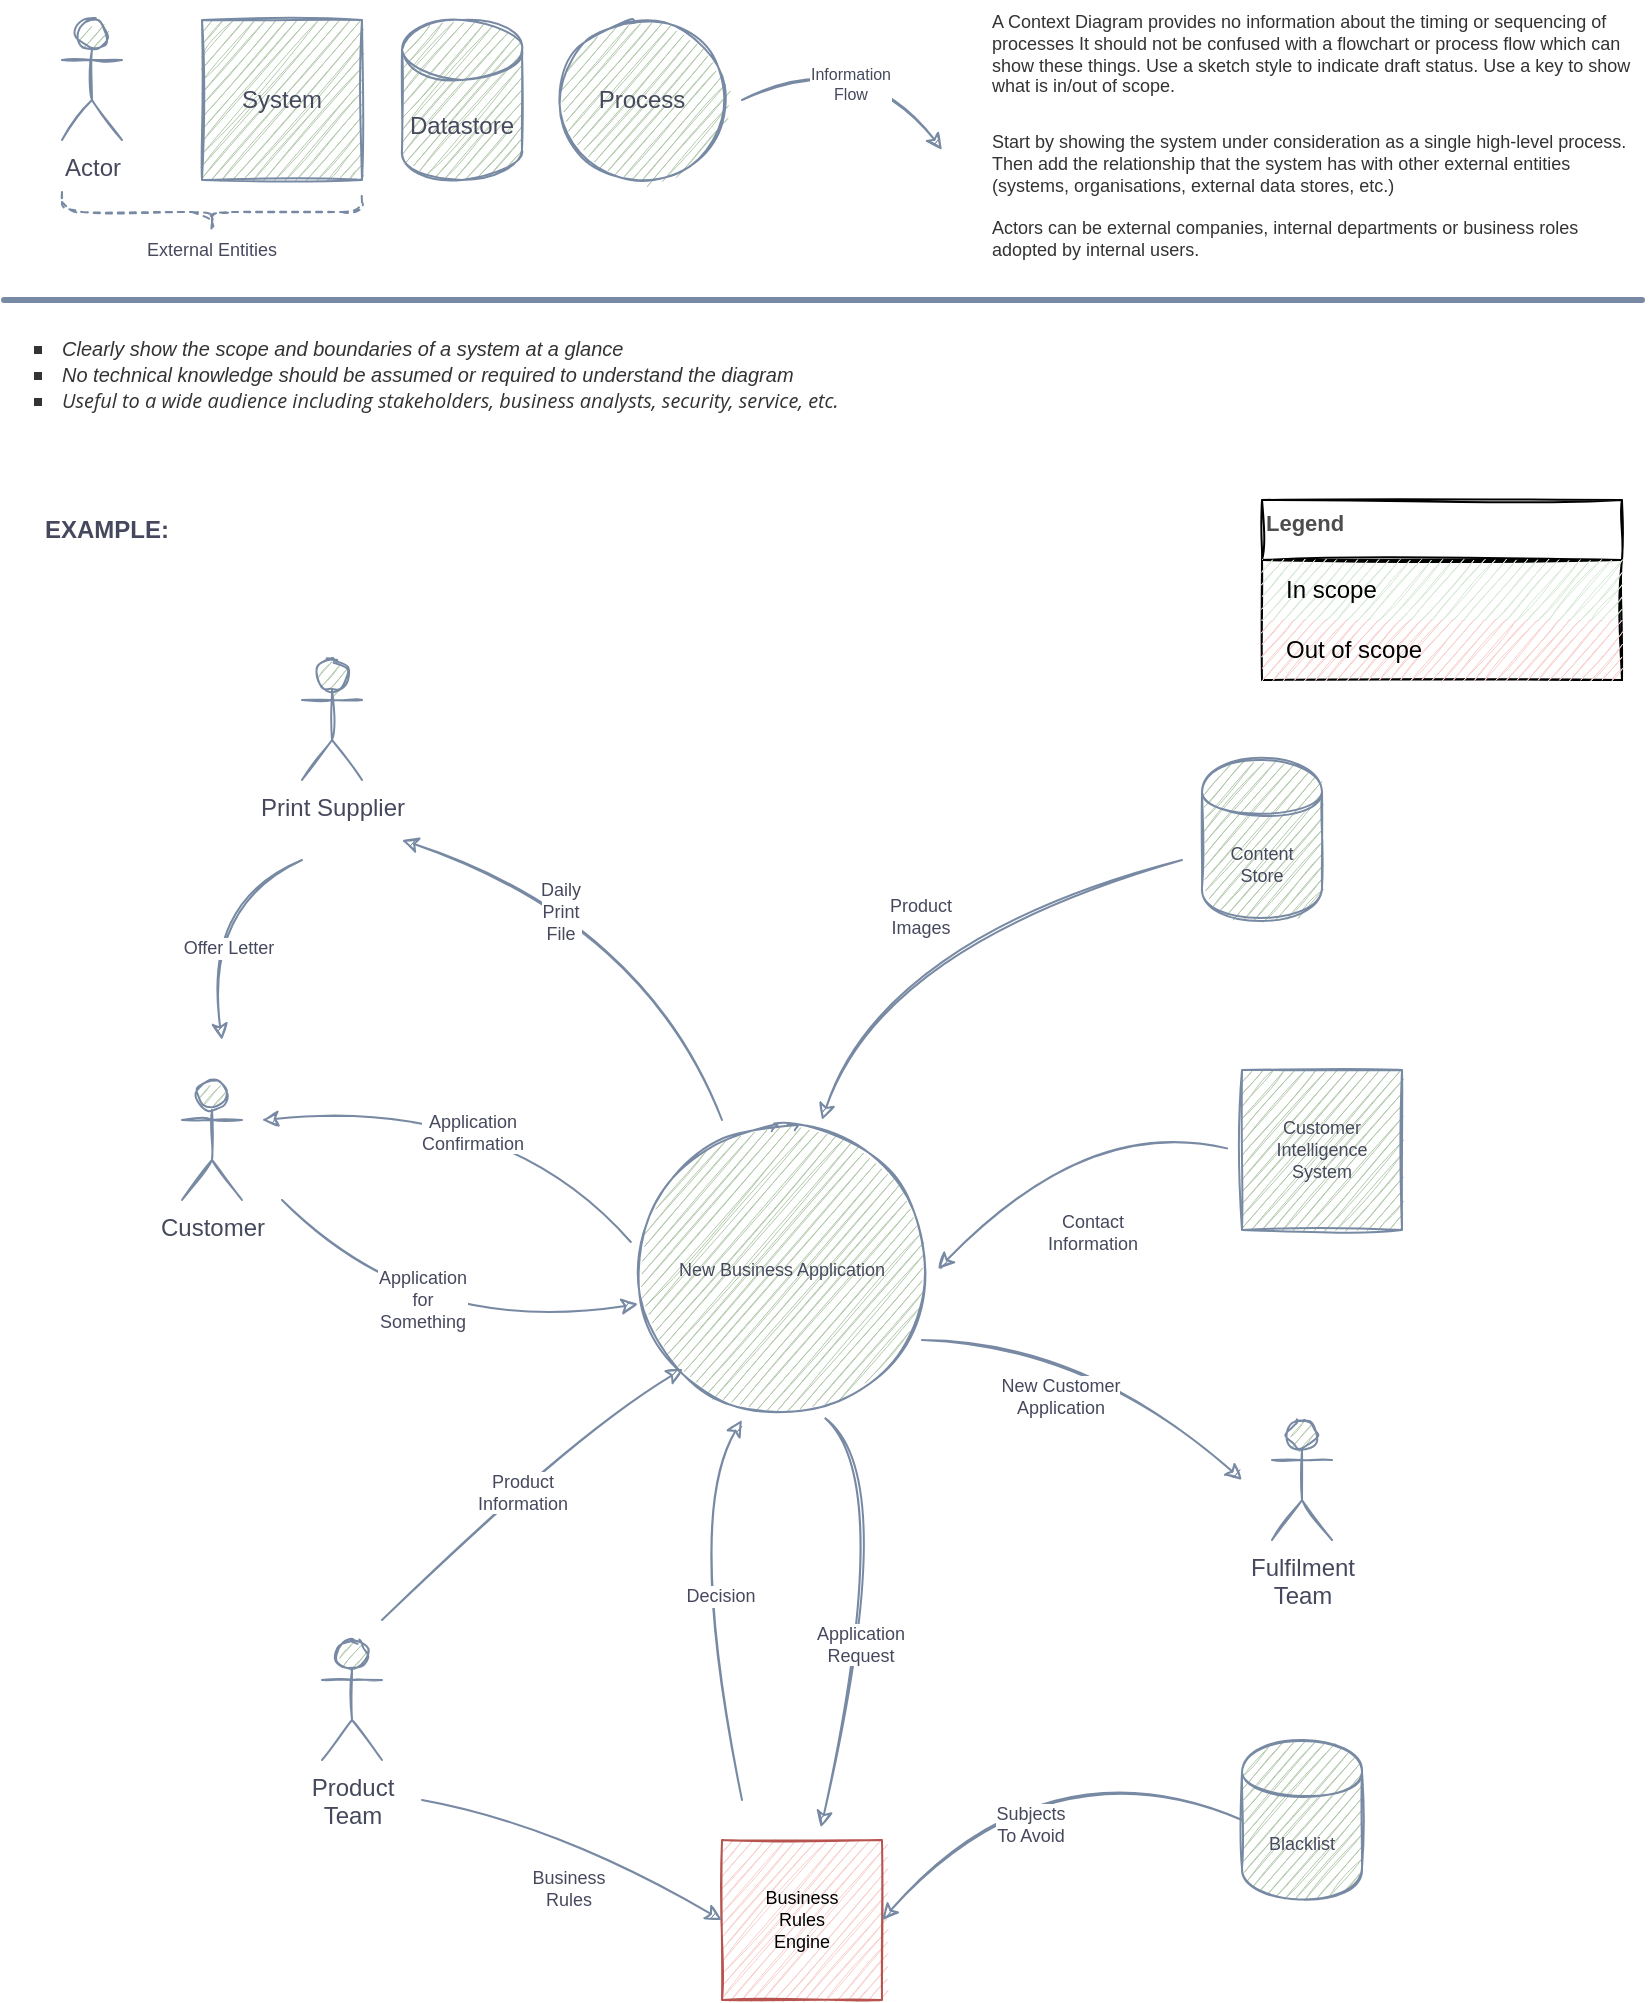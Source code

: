 <mxfile version="17.2.3" type="github" pages="2">
  <diagram id="XJIKVr2EPAVL5tjpcIaG" name="Context Diagram">
    <mxGraphModel dx="869" dy="636" grid="1" gridSize="10" guides="1" tooltips="1" connect="1" arrows="1" fold="1" page="1" pageScale="1" pageWidth="827" pageHeight="1169" math="0" shadow="0">
      <root>
        <mxCell id="0" />
        <mxCell id="1" parent="0" />
        <mxCell id="Ufb8Q-PfnBUjeyDLYeq_-1" value="Actor" style="shape=umlActor;verticalLabelPosition=bottom;verticalAlign=top;html=1;outlineConnect=0;rounded=0;movable=0;resizable=0;rotatable=0;deletable=0;editable=0;connectable=0;sketch=1;fillColor=#B2C9AB;strokeColor=#788AA3;fontColor=#46495D;" vertex="1" parent="1">
          <mxGeometry x="30" y="20" width="30" height="60" as="geometry" />
        </mxCell>
        <mxCell id="Ufb8Q-PfnBUjeyDLYeq_-3" value="System" style="whiteSpace=wrap;html=1;aspect=fixed;movable=0;resizable=0;rotatable=0;deletable=0;editable=0;connectable=0;sketch=1;fillColor=#B2C9AB;strokeColor=#788AA3;fontColor=#46495D;" vertex="1" parent="1">
          <mxGeometry x="100" y="20" width="80" height="80" as="geometry" />
        </mxCell>
        <mxCell id="Ufb8Q-PfnBUjeyDLYeq_-4" value="Datastore" style="shape=cylinder3;whiteSpace=wrap;html=1;boundedLbl=1;backgroundOutline=1;size=15;rounded=0;movable=0;resizable=0;rotatable=0;deletable=0;editable=0;connectable=0;sketch=1;fillColor=#B2C9AB;strokeColor=#788AA3;fontColor=#46495D;" vertex="1" parent="1">
          <mxGeometry x="200" y="20" width="60" height="80" as="geometry" />
        </mxCell>
        <mxCell id="Ufb8Q-PfnBUjeyDLYeq_-5" value="Process" style="ellipse;whiteSpace=wrap;html=1;aspect=fixed;rounded=0;movable=0;resizable=0;rotatable=0;deletable=0;editable=0;connectable=0;sketch=1;fillColor=#B2C9AB;strokeColor=#788AA3;fontColor=#46495D;" vertex="1" parent="1">
          <mxGeometry x="280" y="20" width="80" height="80" as="geometry" />
        </mxCell>
        <mxCell id="Ufb8Q-PfnBUjeyDLYeq_-6" value="&lt;h1 style=&quot;font-size: 9px&quot;&gt;&lt;span style=&quot;background-color: rgb(255 , 255 , 255) ; color: rgb(51 , 51 , 51) ; font-family: &amp;#34;arial&amp;#34; ; font-weight: normal&quot;&gt;A Context Diagram provides no information about the timing or sequencing of processes It should not be confused with a flowchart or process flow which can show these things. Use a sketch style to indicate draft status. Use a key to show what is in/out of scope.&amp;nbsp;&lt;/span&gt;&lt;br&gt;&lt;/h1&gt;&lt;span style=&quot;color: rgb(51 , 51 , 51) ; font-family: &amp;#34;arial&amp;#34; ; font-size: 9px ; background-color: rgb(255 , 255 , 255)&quot;&gt;&lt;br&gt;Start by showing the system under consideration as a single high-level process. Then add the relationship that the system has with other external entities (systems, organisations, external data stores, etc.)&lt;br&gt;&lt;br&gt;Actors can be external companies, internal departments or business roles adopted by internal users.&lt;br&gt;&lt;/span&gt;" style="text;html=1;strokeColor=none;fillColor=none;spacing=5;spacingTop=-20;whiteSpace=wrap;overflow=hidden;rounded=0;fontColor=#46495D;fontSize=9;movable=0;resizable=0;rotatable=0;deletable=0;editable=0;connectable=0;sketch=1;" vertex="1" parent="1">
          <mxGeometry x="490" y="20" width="330" height="120" as="geometry" />
        </mxCell>
        <mxCell id="Ufb8Q-PfnBUjeyDLYeq_-9" value="Information&lt;br&gt;Flow" style="curved=1;endArrow=classic;html=1;rounded=0;strokeColor=#788AA3;fontColor=#46495D;fontSize=8;movable=0;resizable=0;rotatable=0;deletable=0;editable=0;connectable=0;sketch=1;" edge="1" parent="1">
          <mxGeometry x="0.221" y="-17" width="50" height="50" relative="1" as="geometry">
            <mxPoint x="370" y="60" as="sourcePoint" />
            <mxPoint x="470" y="85" as="targetPoint" />
            <Array as="points">
              <mxPoint x="430" y="30" />
            </Array>
            <mxPoint x="-1" as="offset" />
          </mxGeometry>
        </mxCell>
        <mxCell id="Ufb8Q-PfnBUjeyDLYeq_-10" value="" style="endArrow=none;html=1;rounded=0;fontSize=9;strokeWidth=3;movable=0;resizable=0;rotatable=0;deletable=0;editable=0;connectable=0;sketch=1;strokeColor=#788AA3;fontColor=#46495D;" edge="1" parent="1">
          <mxGeometry width="50" height="50" relative="1" as="geometry">
            <mxPoint x="1" y="160" as="sourcePoint" />
            <mxPoint x="820" y="160" as="targetPoint" />
          </mxGeometry>
        </mxCell>
        <mxCell id="Ufb8Q-PfnBUjeyDLYeq_-11" value="New Business Application" style="ellipse;whiteSpace=wrap;html=1;aspect=fixed;rounded=0;fontSize=9;sketch=1;fillColor=#B2C9AB;strokeColor=#788AA3;fontColor=#46495D;" vertex="1" parent="1">
          <mxGeometry x="320" y="575" width="140" height="140" as="geometry" />
        </mxCell>
        <mxCell id="Ufb8Q-PfnBUjeyDLYeq_-12" value="Print Supplier" style="shape=umlActor;verticalLabelPosition=bottom;verticalAlign=top;html=1;outlineConnect=0;rounded=0;movable=1;resizable=1;rotatable=1;deletable=1;editable=1;connectable=1;sketch=1;fillColor=#B2C9AB;strokeColor=#788AA3;fontColor=#46495D;" vertex="1" parent="1">
          <mxGeometry x="150" y="340" width="30" height="60" as="geometry" />
        </mxCell>
        <mxCell id="Ufb8Q-PfnBUjeyDLYeq_-14" value="Customer" style="shape=umlActor;verticalLabelPosition=bottom;verticalAlign=top;html=1;outlineConnect=0;rounded=0;movable=1;resizable=1;rotatable=1;deletable=1;editable=1;connectable=1;sketch=1;fillColor=#B2C9AB;strokeColor=#788AA3;fontColor=#46495D;" vertex="1" parent="1">
          <mxGeometry x="90" y="550" width="30" height="60" as="geometry" />
        </mxCell>
        <mxCell id="Ufb8Q-PfnBUjeyDLYeq_-15" value="Content&lt;br&gt;Store" style="shape=cylinder;whiteSpace=wrap;html=1;boundedLbl=1;backgroundOutline=1;rounded=0;fontSize=9;sketch=1;fillColor=#B2C9AB;strokeColor=#788AA3;fontColor=#46495D;" vertex="1" parent="1">
          <mxGeometry x="600" y="390" width="60" height="80" as="geometry" />
        </mxCell>
        <mxCell id="Ufb8Q-PfnBUjeyDLYeq_-16" value="Customer&lt;br&gt;Intelligence&lt;br&gt;System" style="whiteSpace=wrap;html=1;aspect=fixed;rounded=0;fontSize=9;sketch=1;fillColor=#B2C9AB;strokeColor=#788AA3;fontColor=#46495D;" vertex="1" parent="1">
          <mxGeometry x="620" y="545" width="80" height="80" as="geometry" />
        </mxCell>
        <mxCell id="Ufb8Q-PfnBUjeyDLYeq_-21" value="" style="shape=curlyBracket;whiteSpace=wrap;html=1;rounded=1;fontSize=9;direction=north;movable=0;resizable=0;rotatable=0;deletable=0;editable=0;connectable=0;dashed=1;sketch=1;fillColor=#B2C9AB;strokeColor=#788AA3;fontColor=#46495D;" vertex="1" parent="1">
          <mxGeometry x="30" y="106" width="150" height="20" as="geometry" />
        </mxCell>
        <mxCell id="Ufb8Q-PfnBUjeyDLYeq_-23" value="External Entities" style="text;html=1;strokeColor=none;fillColor=none;align=center;verticalAlign=middle;whiteSpace=wrap;rounded=0;fontSize=9;movable=0;resizable=0;rotatable=0;deletable=0;editable=0;connectable=0;sketch=1;fontColor=#46495D;" vertex="1" parent="1">
          <mxGeometry x="65" y="120" width="80" height="30" as="geometry" />
        </mxCell>
        <mxCell id="Ufb8Q-PfnBUjeyDLYeq_-24" value="" style="endArrow=classic;html=1;fontSize=9;strokeWidth=1;curved=1;sketch=1;strokeColor=#788AA3;fontColor=#46495D;" edge="1" parent="1">
          <mxGeometry width="50" height="50" relative="1" as="geometry">
            <mxPoint x="360" y="570" as="sourcePoint" />
            <mxPoint x="200" y="430" as="targetPoint" />
            <Array as="points">
              <mxPoint x="320" y="470" />
            </Array>
          </mxGeometry>
        </mxCell>
        <mxCell id="Ufb8Q-PfnBUjeyDLYeq_-25" value="Daily&lt;br&gt;Print&lt;br&gt;File" style="edgeLabel;html=1;align=center;verticalAlign=middle;resizable=0;points=[];fontSize=9;sketch=1;fontColor=#46495D;" vertex="1" connectable="0" parent="Ufb8Q-PfnBUjeyDLYeq_-24">
          <mxGeometry x="0.267" y="9" relative="1" as="geometry">
            <mxPoint as="offset" />
          </mxGeometry>
        </mxCell>
        <mxCell id="Ufb8Q-PfnBUjeyDLYeq_-26" value="" style="endArrow=classic;html=1;fontSize=9;strokeWidth=1;curved=1;sketch=1;strokeColor=#788AA3;fontColor=#46495D;" edge="1" parent="1">
          <mxGeometry width="50" height="50" relative="1" as="geometry">
            <mxPoint x="150" y="440" as="sourcePoint" />
            <mxPoint x="110" y="530" as="targetPoint" />
            <Array as="points">
              <mxPoint x="100" y="460" />
            </Array>
          </mxGeometry>
        </mxCell>
        <mxCell id="Ufb8Q-PfnBUjeyDLYeq_-27" value="Offer Letter" style="edgeLabel;html=1;align=center;verticalAlign=middle;resizable=0;points=[];fontSize=9;sketch=1;fontColor=#46495D;" vertex="1" connectable="0" parent="Ufb8Q-PfnBUjeyDLYeq_-26">
          <mxGeometry x="0.267" y="9" relative="1" as="geometry">
            <mxPoint as="offset" />
          </mxGeometry>
        </mxCell>
        <mxCell id="Ufb8Q-PfnBUjeyDLYeq_-28" value="" style="endArrow=classic;html=1;fontSize=9;strokeWidth=1;curved=1;entryX=-0.014;entryY=0.621;entryDx=0;entryDy=0;entryPerimeter=0;sketch=1;strokeColor=#788AA3;fontColor=#46495D;" edge="1" parent="1" target="Ufb8Q-PfnBUjeyDLYeq_-11">
          <mxGeometry width="50" height="50" relative="1" as="geometry">
            <mxPoint x="140" y="610" as="sourcePoint" />
            <mxPoint x="210" y="440" as="targetPoint" />
            <Array as="points">
              <mxPoint x="210" y="680" />
            </Array>
          </mxGeometry>
        </mxCell>
        <mxCell id="Ufb8Q-PfnBUjeyDLYeq_-29" value="Application&lt;br&gt;for&lt;br&gt;Something" style="edgeLabel;html=1;align=center;verticalAlign=middle;resizable=0;points=[];fontSize=9;sketch=1;fontColor=#46495D;" vertex="1" connectable="0" parent="Ufb8Q-PfnBUjeyDLYeq_-28">
          <mxGeometry x="0.267" y="9" relative="1" as="geometry">
            <mxPoint x="-31" y="-6" as="offset" />
          </mxGeometry>
        </mxCell>
        <mxCell id="Ufb8Q-PfnBUjeyDLYeq_-30" value="" style="endArrow=classic;html=1;fontSize=9;strokeWidth=1;curved=1;sketch=1;strokeColor=#788AA3;fontColor=#46495D;" edge="1" parent="1">
          <mxGeometry width="50" height="50" relative="1" as="geometry">
            <mxPoint x="590" y="440" as="sourcePoint" />
            <mxPoint x="410" y="570" as="targetPoint" />
            <Array as="points">
              <mxPoint x="440" y="480" />
            </Array>
          </mxGeometry>
        </mxCell>
        <mxCell id="Ufb8Q-PfnBUjeyDLYeq_-31" value="Product&lt;br&gt;Images" style="edgeLabel;html=1;align=center;verticalAlign=middle;resizable=0;points=[];fontSize=9;sketch=1;fontColor=#46495D;" vertex="1" connectable="0" parent="Ufb8Q-PfnBUjeyDLYeq_-30">
          <mxGeometry x="0.267" y="9" relative="1" as="geometry">
            <mxPoint x="11" y="-18" as="offset" />
          </mxGeometry>
        </mxCell>
        <mxCell id="Ufb8Q-PfnBUjeyDLYeq_-32" value="" style="endArrow=classic;html=1;fontSize=9;strokeWidth=1;curved=1;exitX=-0.093;exitY=0.49;exitDx=0;exitDy=0;exitPerimeter=0;entryX=1.057;entryY=0.497;entryDx=0;entryDy=0;entryPerimeter=0;sketch=1;strokeColor=#788AA3;fontColor=#46495D;" edge="1" parent="1" source="Ufb8Q-PfnBUjeyDLYeq_-16" target="Ufb8Q-PfnBUjeyDLYeq_-11">
          <mxGeometry width="50" height="50" relative="1" as="geometry">
            <mxPoint x="480" y="640" as="sourcePoint" />
            <mxPoint x="490" y="700" as="targetPoint" />
            <Array as="points">
              <mxPoint x="540" y="570" />
            </Array>
          </mxGeometry>
        </mxCell>
        <mxCell id="Ufb8Q-PfnBUjeyDLYeq_-33" value="Contact&lt;br&gt;Information" style="edgeLabel;html=1;align=center;verticalAlign=middle;resizable=0;points=[];fontSize=9;sketch=1;fontColor=#46495D;" vertex="1" connectable="0" parent="Ufb8Q-PfnBUjeyDLYeq_-32">
          <mxGeometry x="0.267" y="9" relative="1" as="geometry">
            <mxPoint x="25" y="22" as="offset" />
          </mxGeometry>
        </mxCell>
        <mxCell id="Ufb8Q-PfnBUjeyDLYeq_-34" value="Business&lt;br&gt;Rules&lt;br&gt;Engine" style="whiteSpace=wrap;html=1;aspect=fixed;rounded=0;fontSize=9;sketch=1;fillColor=#f8cecc;strokeColor=#b85450;" vertex="1" parent="1">
          <mxGeometry x="360" y="930" width="80" height="80" as="geometry" />
        </mxCell>
        <mxCell id="Ufb8Q-PfnBUjeyDLYeq_-35" value="Product&lt;br&gt;Team" style="shape=umlActor;verticalLabelPosition=bottom;verticalAlign=top;html=1;outlineConnect=0;rounded=0;movable=1;resizable=1;rotatable=1;deletable=1;editable=1;connectable=1;sketch=1;fillColor=#B2C9AB;strokeColor=#788AA3;fontColor=#46495D;" vertex="1" parent="1">
          <mxGeometry x="160" y="830" width="30" height="60" as="geometry" />
        </mxCell>
        <mxCell id="Ufb8Q-PfnBUjeyDLYeq_-36" value="" style="endArrow=classic;html=1;fontSize=9;strokeWidth=1;curved=1;entryX=0.618;entryY=-0.078;entryDx=0;entryDy=0;entryPerimeter=0;exitX=0.655;exitY=1.03;exitDx=0;exitDy=0;exitPerimeter=0;sketch=1;strokeColor=#788AA3;fontColor=#46495D;" edge="1" parent="1" source="Ufb8Q-PfnBUjeyDLYeq_-11" target="Ufb8Q-PfnBUjeyDLYeq_-34">
          <mxGeometry width="50" height="50" relative="1" as="geometry">
            <mxPoint x="490" y="650" as="sourcePoint" />
            <mxPoint x="650" y="670" as="targetPoint" />
            <Array as="points">
              <mxPoint x="450" y="750" />
            </Array>
          </mxGeometry>
        </mxCell>
        <mxCell id="Ufb8Q-PfnBUjeyDLYeq_-37" value="Application&lt;br&gt;Request" style="edgeLabel;html=1;align=center;verticalAlign=middle;resizable=0;points=[];fontSize=9;sketch=1;fontColor=#46495D;" vertex="1" connectable="0" parent="Ufb8Q-PfnBUjeyDLYeq_-36">
          <mxGeometry x="0.267" y="9" relative="1" as="geometry">
            <mxPoint x="-8" y="-13" as="offset" />
          </mxGeometry>
        </mxCell>
        <mxCell id="Ufb8Q-PfnBUjeyDLYeq_-38" value="" style="endArrow=classic;html=1;fontSize=9;strokeWidth=1;curved=1;sketch=1;strokeColor=#788AA3;fontColor=#46495D;" edge="1" parent="1">
          <mxGeometry width="50" height="50" relative="1" as="geometry">
            <mxPoint x="370" y="910" as="sourcePoint" />
            <mxPoint x="370" y="720" as="targetPoint" />
            <Array as="points">
              <mxPoint x="340" y="770" />
            </Array>
          </mxGeometry>
        </mxCell>
        <mxCell id="Ufb8Q-PfnBUjeyDLYeq_-39" value="Decision" style="edgeLabel;html=1;align=center;verticalAlign=middle;resizable=0;points=[];fontSize=9;sketch=1;fontColor=#46495D;" vertex="1" connectable="0" parent="Ufb8Q-PfnBUjeyDLYeq_-38">
          <mxGeometry x="0.267" y="9" relative="1" as="geometry">
            <mxPoint x="24" y="21" as="offset" />
          </mxGeometry>
        </mxCell>
        <mxCell id="Ufb8Q-PfnBUjeyDLYeq_-40" value="Blacklist" style="shape=cylinder;whiteSpace=wrap;html=1;boundedLbl=1;backgroundOutline=1;rounded=0;fontSize=9;sketch=1;fillColor=#B2C9AB;strokeColor=#788AA3;fontColor=#46495D;" vertex="1" parent="1">
          <mxGeometry x="620" y="880" width="60" height="80" as="geometry" />
        </mxCell>
        <mxCell id="Ufb8Q-PfnBUjeyDLYeq_-41" value="" style="endArrow=classic;html=1;fontSize=9;strokeWidth=1;curved=1;entryX=0;entryY=0.5;entryDx=0;entryDy=0;sketch=1;strokeColor=#788AA3;fontColor=#46495D;" edge="1" parent="1" target="Ufb8Q-PfnBUjeyDLYeq_-34">
          <mxGeometry width="50" height="50" relative="1" as="geometry">
            <mxPoint x="210" y="910" as="sourcePoint" />
            <mxPoint x="360" y="870" as="targetPoint" />
            <Array as="points">
              <mxPoint x="270" y="920" />
            </Array>
          </mxGeometry>
        </mxCell>
        <mxCell id="Ufb8Q-PfnBUjeyDLYeq_-42" value="Business&lt;br&gt;Rules" style="edgeLabel;html=1;align=center;verticalAlign=middle;resizable=0;points=[];fontSize=9;sketch=1;fontColor=#46495D;" vertex="1" connectable="0" parent="Ufb8Q-PfnBUjeyDLYeq_-41">
          <mxGeometry x="0.267" y="9" relative="1" as="geometry">
            <mxPoint x="-29" y="21" as="offset" />
          </mxGeometry>
        </mxCell>
        <mxCell id="Ufb8Q-PfnBUjeyDLYeq_-43" value="" style="endArrow=classic;html=1;fontSize=9;strokeWidth=1;curved=1;entryX=0;entryY=1;entryDx=0;entryDy=0;sketch=1;strokeColor=#788AA3;fontColor=#46495D;" edge="1" parent="1" target="Ufb8Q-PfnBUjeyDLYeq_-11">
          <mxGeometry width="50" height="50" relative="1" as="geometry">
            <mxPoint x="190" y="820" as="sourcePoint" />
            <mxPoint x="370" y="880" as="targetPoint" />
            <Array as="points">
              <mxPoint x="280" y="730" />
            </Array>
          </mxGeometry>
        </mxCell>
        <mxCell id="Ufb8Q-PfnBUjeyDLYeq_-44" value="Product&lt;br&gt;Information" style="edgeLabel;html=1;align=center;verticalAlign=middle;resizable=0;points=[];fontSize=9;sketch=1;fontColor=#46495D;" vertex="1" connectable="0" parent="Ufb8Q-PfnBUjeyDLYeq_-43">
          <mxGeometry x="0.267" y="9" relative="1" as="geometry">
            <mxPoint x="-12" y="31" as="offset" />
          </mxGeometry>
        </mxCell>
        <mxCell id="Ufb8Q-PfnBUjeyDLYeq_-47" value="" style="endArrow=classic;html=1;fontSize=9;strokeWidth=1;curved=1;exitX=0;exitY=0.5;exitDx=0;exitDy=0;entryX=1;entryY=0.5;entryDx=0;entryDy=0;sketch=1;strokeColor=#788AA3;fontColor=#46495D;" edge="1" parent="1" source="Ufb8Q-PfnBUjeyDLYeq_-40" target="Ufb8Q-PfnBUjeyDLYeq_-34">
          <mxGeometry width="50" height="50" relative="1" as="geometry">
            <mxPoint x="410" y="830" as="sourcePoint" />
            <mxPoint x="380" y="730" as="targetPoint" />
            <Array as="points">
              <mxPoint x="520" y="880" />
            </Array>
          </mxGeometry>
        </mxCell>
        <mxCell id="Ufb8Q-PfnBUjeyDLYeq_-48" value="Subjects&lt;br&gt;To Avoid" style="edgeLabel;html=1;align=center;verticalAlign=middle;resizable=0;points=[];fontSize=9;sketch=1;fontColor=#46495D;" vertex="1" connectable="0" parent="Ufb8Q-PfnBUjeyDLYeq_-47">
          <mxGeometry x="0.267" y="9" relative="1" as="geometry">
            <mxPoint x="11" y="8" as="offset" />
          </mxGeometry>
        </mxCell>
        <mxCell id="Ufb8Q-PfnBUjeyDLYeq_-50" value="&lt;ul style=&quot;outline: none ; margin: 0px 0px 18px 18px ; padding: 0px ; border: 0px ; font-stretch: inherit ; font-size: 10px ; line-height: inherit ; font-family: &amp;#34;open sans&amp;#34; , sans-serif ; vertical-align: baseline ; list-style: outside square ; color: rgb(51 , 51 , 51) ; background-color: rgb(255 , 255 , 255)&quot;&gt;&lt;li style=&quot;outline: none ; margin: 0px ; padding: 0px ; border: 0px ; font-variant: inherit ; font-weight: inherit ; font-stretch: inherit ; font-size: 10px ; line-height: inherit ; font-family: inherit ; vertical-align: baseline&quot;&gt;&lt;span style=&quot;outline: none ; margin: 0px ; padding: 0px ; border: 0px ; font-variant: inherit ; font-weight: inherit ; font-stretch: inherit ; font-size: 10px ; line-height: inherit ; font-family: &amp;#34;arial&amp;#34; ; vertical-align: baseline&quot;&gt;Clearly show the scope and boundaries of a system at a glance&lt;/span&gt;&lt;/li&gt;&lt;li style=&quot;outline: none ; margin: 0px ; padding: 0px ; border: 0px ; font-variant: inherit ; font-weight: inherit ; font-stretch: inherit ; font-size: 10px ; line-height: inherit ; font-family: inherit ; vertical-align: baseline&quot;&gt;&lt;span style=&quot;outline: none ; margin: 0px ; padding: 0px ; border: 0px ; font-variant: inherit ; font-weight: inherit ; font-stretch: inherit ; font-size: 10px ; line-height: inherit ; font-family: &amp;#34;arial&amp;#34; ; vertical-align: baseline&quot;&gt;No technical knowledge should be assumed or required to understand the diagram&lt;/span&gt;&lt;/li&gt;&lt;li style=&quot;outline: none ; margin: 0px ; padding: 0px ; border: 0px ; font-variant: inherit ; font-weight: inherit ; font-stretch: inherit ; font-size: 10px ; line-height: inherit ; font-family: inherit ; vertical-align: baseline&quot;&gt;&lt;span style=&quot;font-family: inherit ; font-size: 10px ; font-weight: inherit&quot;&gt;Useful to a wide audience including stakeholders, business analysts, security, service, etc.&lt;/span&gt;&lt;br style=&quot;font-size: 10px&quot;&gt;&lt;/li&gt;&lt;/ul&gt;" style="text;html=1;strokeColor=none;fillColor=none;align=left;verticalAlign=middle;whiteSpace=wrap;rounded=0;dashed=1;fontSize=10;fontStyle=2;sketch=1;fontColor=#46495D;" vertex="1" parent="1">
          <mxGeometry x="10" y="170" width="450" height="70" as="geometry" />
        </mxCell>
        <mxCell id="Ufb8Q-PfnBUjeyDLYeq_-51" value="EXAMPLE:" style="text;html=1;strokeColor=none;fillColor=none;align=center;verticalAlign=middle;whiteSpace=wrap;rounded=0;sketch=1;fontColor=#46495D;fontStyle=1" vertex="1" parent="1">
          <mxGeometry x="15" y="260" width="75" height="30" as="geometry" />
        </mxCell>
        <mxCell id="Ufb8Q-PfnBUjeyDLYeq_-52" value="Legend" style="align=left;fontSize=11;fontStyle=1;strokeColor=default;fillColor=none;fontColor=#4D4D4D;spacingTop=-8;resizable=0;rounded=0;sketch=1;swimlaneLine=1;" vertex="1" parent="1">
          <mxGeometry x="630" y="260" width="180" height="30" as="geometry" />
        </mxCell>
        <mxCell id="Ufb8Q-PfnBUjeyDLYeq_-53" value="" style="shape=table;html=1;whiteSpace=wrap;startSize=0;container=1;collapsible=0;childLayout=tableLayout;fillColor=none;align=left;spacingLeft=10;strokeColor=default;rounded=1;arcSize=11;fontColor=#FFFFFF;resizable=0;points=[[0.25,0,0],[0.5,0,0],[0.75,0,0],[1,0.25,0],[1,0.5,0],[1,0.75,0],[0.75,1,0],[0.5,1,0],[0.25,1,0],[0,0.75,0],[0,0.5,0],[0,0.25,0]];sketch=1;labelBorderColor=none;perimeterSpacing=0;swimlaneLine=1;" vertex="1" parent="1">
          <mxGeometry x="630" y="290" width="180" height="60" as="geometry" />
        </mxCell>
        <mxCell id="Ufb8Q-PfnBUjeyDLYeq_-54" value="In scope" style="shape=partialRectangle;html=1;whiteSpace=wrap;connectable=0;fillColor=#d5e8d4;top=0;left=0;bottom=0;right=0;overflow=hidden;pointerEvents=1;align=left;spacingLeft=10;strokeColor=default;rounded=0;sketch=1;swimlaneLine=1;" vertex="1" parent="Ufb8Q-PfnBUjeyDLYeq_-53">
          <mxGeometry width="180" height="30" as="geometry" />
        </mxCell>
        <mxCell id="Ufb8Q-PfnBUjeyDLYeq_-55" value="Out of scope" style="shape=partialRectangle;html=1;whiteSpace=wrap;connectable=0;fillColor=#f8cecc;top=0;left=0;bottom=0;right=0;overflow=hidden;pointerEvents=1;align=left;spacingLeft=10;rounded=0;sketch=1;strokeColor=default;strokeWidth=1;perimeterSpacing=0;swimlaneLine=1;" vertex="1" parent="Ufb8Q-PfnBUjeyDLYeq_-53">
          <mxGeometry y="30" width="180" height="30" as="geometry" />
        </mxCell>
        <mxCell id="Y6ybI8NyrxEt7hJRI-Ix-1" value="" style="endArrow=classic;html=1;fontSize=9;strokeWidth=1;curved=1;sketch=1;strokeColor=#788AA3;fontColor=#46495D;exitX=-0.04;exitY=0.4;exitDx=0;exitDy=0;exitPerimeter=0;" edge="1" parent="1" source="Ufb8Q-PfnBUjeyDLYeq_-11">
          <mxGeometry width="50" height="50" relative="1" as="geometry">
            <mxPoint x="150" y="620" as="sourcePoint" />
            <mxPoint x="130" y="570" as="targetPoint" />
            <Array as="points">
              <mxPoint x="250" y="560" />
            </Array>
          </mxGeometry>
        </mxCell>
        <mxCell id="Y6ybI8NyrxEt7hJRI-Ix-2" value="Application&lt;br&gt;Confirmation" style="edgeLabel;html=1;align=center;verticalAlign=middle;resizable=0;points=[];fontSize=9;sketch=1;fontColor=#46495D;" vertex="1" connectable="0" parent="Y6ybI8NyrxEt7hJRI-Ix-1">
          <mxGeometry x="0.267" y="9" relative="1" as="geometry">
            <mxPoint x="25" y="3" as="offset" />
          </mxGeometry>
        </mxCell>
        <mxCell id="Y6ybI8NyrxEt7hJRI-Ix-3" value="Fulfilment&lt;br&gt;Team" style="shape=umlActor;verticalLabelPosition=bottom;verticalAlign=top;html=1;outlineConnect=0;rounded=0;movable=1;resizable=1;rotatable=1;deletable=1;editable=1;connectable=1;sketch=1;fillColor=#B2C9AB;strokeColor=#788AA3;fontColor=#46495D;" vertex="1" parent="1">
          <mxGeometry x="635" y="720" width="30" height="60" as="geometry" />
        </mxCell>
        <mxCell id="Y6ybI8NyrxEt7hJRI-Ix-4" value="" style="endArrow=classic;html=1;fontSize=9;strokeWidth=1;curved=1;sketch=1;strokeColor=#788AA3;fontColor=#46495D;" edge="1" parent="1">
          <mxGeometry width="50" height="50" relative="1" as="geometry">
            <mxPoint x="460" y="680" as="sourcePoint" />
            <mxPoint x="620" y="750" as="targetPoint" />
            <Array as="points">
              <mxPoint x="540" y="680" />
            </Array>
          </mxGeometry>
        </mxCell>
        <mxCell id="Y6ybI8NyrxEt7hJRI-Ix-5" value="New Customer&lt;br&gt;Application" style="edgeLabel;html=1;align=center;verticalAlign=middle;resizable=0;points=[];fontSize=9;sketch=1;fontColor=#46495D;" vertex="1" connectable="0" parent="Y6ybI8NyrxEt7hJRI-Ix-4">
          <mxGeometry x="0.267" y="9" relative="1" as="geometry">
            <mxPoint x="-46" y="10" as="offset" />
          </mxGeometry>
        </mxCell>
      </root>
    </mxGraphModel>
  </diagram>
  <diagram id="_tx-KxiPiJPs7EyjVVWq" name="Conceptual Data Model">
    <mxGraphModel dx="869" dy="636" grid="1" gridSize="10" guides="1" tooltips="1" connect="1" arrows="1" fold="1" page="1" pageScale="1" pageWidth="1169" pageHeight="827" math="0" shadow="0">
      <root>
        <mxCell id="0" />
        <mxCell id="1" parent="0" />
        <mxCell id="ccJR2lRVXv81EvzKkofL-1" value="&lt;p style=&quot;margin: 0px ; margin-top: 4px ; text-align: center&quot;&gt;&lt;b&gt;&lt;i&gt;Party&lt;/i&gt;&lt;/b&gt;&lt;/p&gt;" style="verticalAlign=top;align=left;overflow=fill;fontSize=12;fontFamily=Helvetica;html=1;rounded=0;sketch=0;" vertex="1" parent="1">
          <mxGeometry x="200" y="280" width="140" height="60" as="geometry" />
        </mxCell>
        <mxCell id="ccJR2lRVXv81EvzKkofL-2" value="&lt;p style=&quot;margin: 0px ; margin-top: 4px ; text-align: center&quot;&gt;&lt;b&gt;Organisation&lt;/b&gt;&lt;/p&gt;" style="verticalAlign=top;align=left;overflow=fill;fontSize=12;fontFamily=Helvetica;html=1;rounded=0;sketch=0;" vertex="1" parent="1">
          <mxGeometry x="110" y="390" width="140" height="60" as="geometry" />
        </mxCell>
        <mxCell id="ccJR2lRVXv81EvzKkofL-4" value="&lt;p style=&quot;margin: 0px ; margin-top: 4px ; text-align: center&quot;&gt;&lt;b&gt;Individual&lt;/b&gt;&lt;/p&gt;" style="verticalAlign=top;align=left;overflow=fill;fontSize=12;fontFamily=Helvetica;html=1;rounded=0;sketch=0;" vertex="1" parent="1">
          <mxGeometry x="290" y="390" width="140" height="60" as="geometry" />
        </mxCell>
        <mxCell id="ccJR2lRVXv81EvzKkofL-5" value="" style="endArrow=block;endSize=16;endFill=0;html=1;rounded=0;sketch=0;entryX=0.5;entryY=1;entryDx=0;entryDy=0;" edge="1" parent="1" target="ccJR2lRVXv81EvzKkofL-1">
          <mxGeometry width="160" relative="1" as="geometry">
            <mxPoint x="180" y="390" as="sourcePoint" />
            <mxPoint x="340" y="390" as="targetPoint" />
            <Array as="points">
              <mxPoint x="180" y="380" />
              <mxPoint x="270" y="380" />
            </Array>
          </mxGeometry>
        </mxCell>
        <mxCell id="ccJR2lRVXv81EvzKkofL-6" value="" style="endArrow=block;endSize=16;endFill=0;html=1;rounded=0;sketch=0;exitX=0.5;exitY=0;exitDx=0;exitDy=0;" edge="1" parent="1" source="ccJR2lRVXv81EvzKkofL-4">
          <mxGeometry width="160" relative="1" as="geometry">
            <mxPoint x="190" y="400" as="sourcePoint" />
            <mxPoint x="270" y="340" as="targetPoint" />
            <Array as="points">
              <mxPoint x="360" y="380" />
              <mxPoint x="270" y="380" />
            </Array>
          </mxGeometry>
        </mxCell>
        <mxCell id="ccJR2lRVXv81EvzKkofL-11" value="" style="endArrow=diamondThin;endFill=0;endSize=24;html=1;rounded=0;sketch=0;exitX=0;exitY=0.5;exitDx=0;exitDy=0;entryX=0.25;entryY=0;entryDx=0;entryDy=0;" edge="1" parent="1" source="ccJR2lRVXv81EvzKkofL-1" target="ccJR2lRVXv81EvzKkofL-2">
          <mxGeometry width="160" relative="1" as="geometry">
            <mxPoint x="200" y="310" as="sourcePoint" />
            <mxPoint x="145" y="390" as="targetPoint" />
            <Array as="points">
              <mxPoint x="145" y="310" />
            </Array>
          </mxGeometry>
        </mxCell>
        <mxCell id="ccJR2lRVXv81EvzKkofL-12" value="0..*" style="edgeLabel;html=1;align=center;verticalAlign=middle;resizable=0;points=[];" vertex="1" connectable="0" parent="ccJR2lRVXv81EvzKkofL-11">
          <mxGeometry x="-0.922" y="-1" relative="1" as="geometry">
            <mxPoint x="-5" y="-9" as="offset" />
          </mxGeometry>
        </mxCell>
        <mxCell id="ccJR2lRVXv81EvzKkofL-13" value="&lt;p style=&quot;margin: 0px ; margin-top: 4px ; text-align: center&quot;&gt;&lt;b&gt;&lt;i&gt;PartyRole&lt;/i&gt;&lt;/b&gt;&lt;/p&gt;" style="verticalAlign=top;align=left;overflow=fill;fontSize=12;fontFamily=Helvetica;html=1;rounded=0;sketch=0;" vertex="1" parent="1">
          <mxGeometry x="660" y="280" width="140" height="60" as="geometry" />
        </mxCell>
        <mxCell id="ccJR2lRVXv81EvzKkofL-16" value="" style="endArrow=block;endSize=16;endFill=0;html=1;rounded=0;sketch=0;entryX=0.5;entryY=1;entryDx=0;entryDy=0;" edge="1" parent="1" target="ccJR2lRVXv81EvzKkofL-13">
          <mxGeometry width="160" relative="1" as="geometry">
            <mxPoint x="550.0" y="390.0" as="sourcePoint" />
            <mxPoint x="640" y="340.0" as="targetPoint" />
            <Array as="points">
              <mxPoint x="550" y="380" />
              <mxPoint x="730" y="380" />
            </Array>
          </mxGeometry>
        </mxCell>
        <mxCell id="ccJR2lRVXv81EvzKkofL-17" value="" style="endArrow=block;endSize=16;endFill=0;html=1;rounded=0;sketch=0;exitX=0.5;exitY=0;exitDx=0;exitDy=0;entryX=0.5;entryY=1;entryDx=0;entryDy=0;" edge="1" parent="1" target="ccJR2lRVXv81EvzKkofL-13">
          <mxGeometry width="160" relative="1" as="geometry">
            <mxPoint x="730" y="390.0" as="sourcePoint" />
            <mxPoint x="640" y="340.0" as="targetPoint" />
            <Array as="points">
              <mxPoint x="730" y="380" />
            </Array>
          </mxGeometry>
        </mxCell>
        <mxCell id="ccJR2lRVXv81EvzKkofL-21" value="&lt;p style=&quot;margin: 0px ; margin-top: 4px ; text-align: center&quot;&gt;&lt;b&gt;Supplier&lt;/b&gt;&lt;/p&gt;" style="verticalAlign=top;align=left;overflow=fill;fontSize=12;fontFamily=Helvetica;html=1;rounded=0;sketch=0;" vertex="1" parent="1">
          <mxGeometry x="480" y="390" width="140" height="60" as="geometry" />
        </mxCell>
        <mxCell id="ccJR2lRVXv81EvzKkofL-23" value="&lt;p style=&quot;margin: 0px ; margin-top: 4px ; text-align: center&quot;&gt;&lt;b&gt;Employee&lt;/b&gt;&lt;/p&gt;" style="verticalAlign=top;align=left;overflow=fill;fontSize=12;fontFamily=Helvetica;html=1;rounded=0;sketch=0;" vertex="1" parent="1">
          <mxGeometry x="840" y="390" width="140" height="60" as="geometry" />
        </mxCell>
        <mxCell id="ccJR2lRVXv81EvzKkofL-27" value="" style="endArrow=diamondThin;endFill=0;endSize=24;html=1;rounded=0;sketch=0;entryX=1;entryY=0.5;entryDx=0;entryDy=0;exitX=0;exitY=0.5;exitDx=0;exitDy=0;" edge="1" parent="1" source="ccJR2lRVXv81EvzKkofL-13" target="ccJR2lRVXv81EvzKkofL-1">
          <mxGeometry width="160" relative="1" as="geometry">
            <mxPoint x="360" y="470" as="sourcePoint" />
            <mxPoint x="520" y="470" as="targetPoint" />
          </mxGeometry>
        </mxCell>
        <mxCell id="ccJR2lRVXv81EvzKkofL-28" value="*" style="edgeLabel;html=1;align=center;verticalAlign=middle;resizable=0;points=[];" vertex="1" connectable="0" parent="ccJR2lRVXv81EvzKkofL-27">
          <mxGeometry x="-0.897" y="-2" relative="1" as="geometry">
            <mxPoint x="2" y="-8" as="offset" />
          </mxGeometry>
        </mxCell>
        <mxCell id="ccJR2lRVXv81EvzKkofL-31" value="acts in the capacity of" style="edgeLabel;html=1;align=center;verticalAlign=middle;resizable=0;points=[];" vertex="1" connectable="0" parent="ccJR2lRVXv81EvzKkofL-27">
          <mxGeometry x="0.223" y="2" relative="1" as="geometry">
            <mxPoint x="26" y="-12" as="offset" />
          </mxGeometry>
        </mxCell>
        <mxCell id="ccJR2lRVXv81EvzKkofL-29" value="&lt;p style=&quot;margin: 0px ; margin-top: 4px ; text-align: center&quot;&gt;&lt;b&gt;Customer&lt;/b&gt;&lt;/p&gt;" style="verticalAlign=top;align=left;overflow=fill;fontSize=12;fontFamily=Helvetica;html=1;rounded=0;sketch=0;" vertex="1" parent="1">
          <mxGeometry x="660" y="390" width="140" height="60" as="geometry" />
        </mxCell>
        <mxCell id="ccJR2lRVXv81EvzKkofL-30" value="" style="endArrow=block;endSize=16;endFill=0;html=1;rounded=0;sketch=0;exitX=0.5;exitY=0;exitDx=0;exitDy=0;" edge="1" parent="1" source="ccJR2lRVXv81EvzKkofL-23">
          <mxGeometry width="160" relative="1" as="geometry">
            <mxPoint x="820" y="390.0" as="sourcePoint" />
            <mxPoint x="730" y="340.0" as="targetPoint" />
            <Array as="points">
              <mxPoint x="910" y="380" />
              <mxPoint x="730" y="380" />
            </Array>
          </mxGeometry>
        </mxCell>
      </root>
    </mxGraphModel>
  </diagram>
</mxfile>
